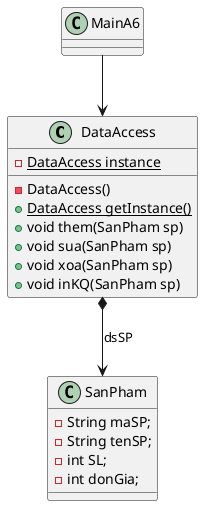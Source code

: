 @startuml
'https://plantuml.com/class-diagram

class DataAccess {
    -{static} DataAccess instance
    -DataAccess()
    +{static} DataAccess getInstance()
    +void them(SanPham sp)
    +void sua(SanPham sp)
    +void xoa(SanPham sp)
    +void inKQ(SanPham sp)
}
class SanPham {
    -String maSP;
    -String tenSP;
    -int SL;
    -int donGia;
}
class MainA6

DataAccess *--> SanPham: "dsSP"
MainA6 --> DataAccess
@enduml